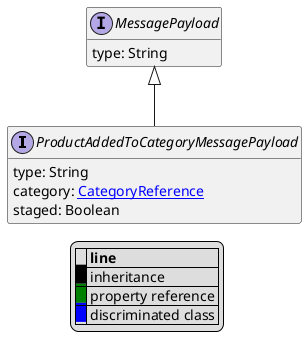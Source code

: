 @startuml

hide empty fields
hide empty methods
legend
|= |= line |
|<back:black>   </back>| inheritance |
|<back:green>   </back>| property reference |
|<back:blue>   </back>| discriminated class |
endlegend
interface ProductAddedToCategoryMessagePayload [[ProductAddedToCategoryMessagePayload.svg]] extends MessagePayload {
    type: String
    category: [[CategoryReference.svg CategoryReference]]
    staged: Boolean
}
interface MessagePayload [[MessagePayload.svg]]  {
    type: String
}





@enduml
